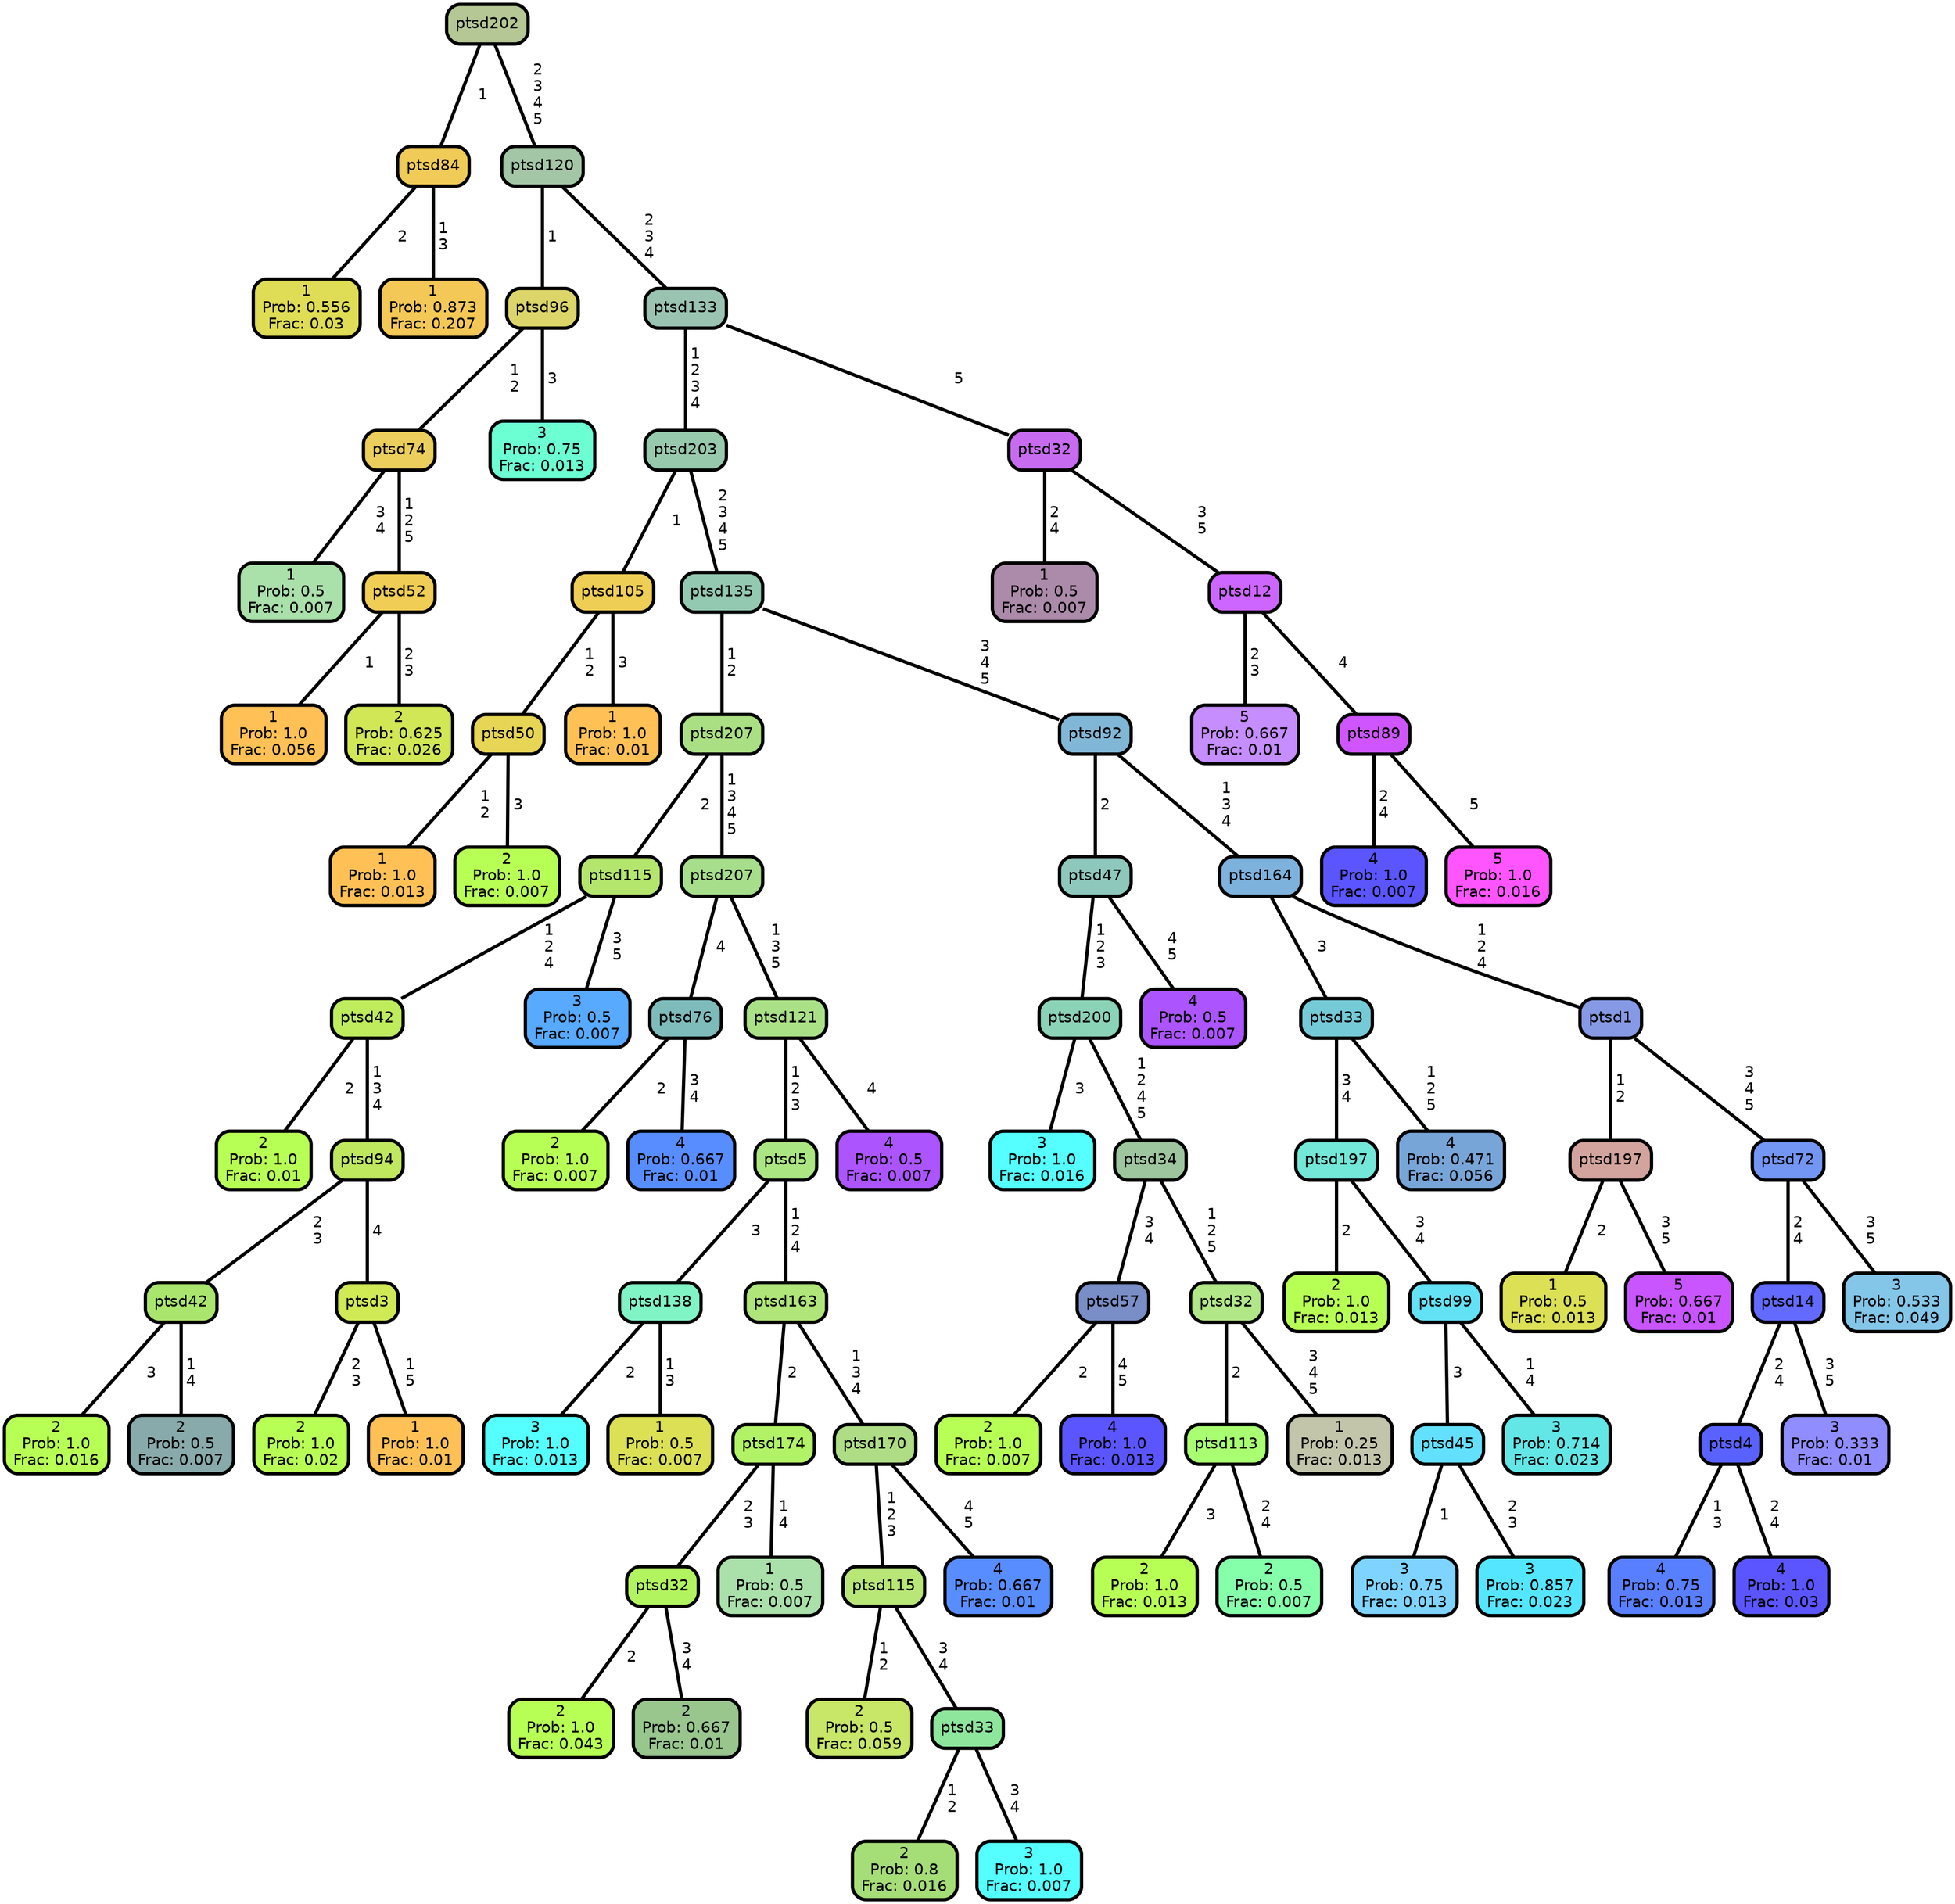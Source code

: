 graph Tree {
node [shape=box, style="filled, rounded",color="black",penwidth="3",fontcolor="black",                 fontname=helvetica] ;
graph [ranksep="0 equally", splines=straight,                 bgcolor=transparent, dpi=60] ;
edge [fontname=helvetica, color=black] ;
0 [label="1
Prob: 0.556
Frac: 0.03", fillcolor="#dfdc55"] ;
1 [label="ptsd84",href=".//ptsd84.svg", fillcolor="#f1cb57"] ;
2 [label="1
Prob: 0.873
Frac: 0.207", fillcolor="#f4c857"] ;
3 [label="ptsd202",href=".//ptsd202.svg", fillcolor="#b5c794"] ;
4 [label="1
Prob: 0.5
Frac: 0.007", fillcolor="#aae0aa"] ;
5 [label="ptsd74",href=".//ptsd74.svg", fillcolor="#ebce5b"] ;
6 [label="1
Prob: 1.0
Frac: 0.056", fillcolor="#ffc155"] ;
7 [label="ptsd52",href=".//ptsd52.svg", fillcolor="#f0cd55"] ;
8 [label="2
Prob: 0.625
Frac: 0.026", fillcolor="#d2e755"] ;
9 [label="ptsd96",href=".//ptsd96.svg", fillcolor="#dbd56a"] ;
10 [label="3
Prob: 0.75
Frac: 0.013", fillcolor="#6dffd4"] ;
11 [label="ptsd120",href=".//ptsd120.svg", fillcolor="#a3c6a7"] ;
12 [label="1
Prob: 1.0
Frac: 0.013", fillcolor="#ffc155"] ;
13 [label="ptsd50",href=".//ptsd50.svg", fillcolor="#e7d555"] ;
14 [label="2
Prob: 1.0
Frac: 0.007", fillcolor="#b8ff55"] ;
15 [label="ptsd105",href=".//ptsd105.svg", fillcolor="#efce55"] ;
16 [label="1
Prob: 1.0
Frac: 0.01", fillcolor="#ffc155"] ;
17 [label="ptsd203",href=".//ptsd203.svg", fillcolor="#97c9ad"] ;
18 [label="2
Prob: 1.0
Frac: 0.01", fillcolor="#b8ff55"] ;
19 [label="ptsd42",href=".//ptsd42.svg", fillcolor="#beec5d"] ;
20 [label="2
Prob: 1.0
Frac: 0.016", fillcolor="#b8ff55"] ;
21 [label="ptsd42",href=".//ptsd42.svg", fillcolor="#aae66d"] ;
22 [label="2
Prob: 0.5
Frac: 0.007", fillcolor="#89aaaa"] ;
23 [label="ptsd94",href=".//ptsd94.svg", fillcolor="#bfe85f"] ;
24 [label="2
Prob: 1.0
Frac: 0.02", fillcolor="#b8ff55"] ;
25 [label="ptsd3",href=".//ptsd3.svg", fillcolor="#cfea55"] ;
26 [label="1
Prob: 1.0
Frac: 0.01", fillcolor="#ffc155"] ;
27 [label="ptsd115",href=".//ptsd115.svg", fillcolor="#b4e56d"] ;
28 [label="3
Prob: 0.5
Frac: 0.007", fillcolor="#57aaff"] ;
29 [label="ptsd207",href=".//ptsd207.svg", fillcolor="#aae083"] ;
30 [label="2
Prob: 1.0
Frac: 0.007", fillcolor="#b8ff55"] ;
31 [label="ptsd76",href=".//ptsd76.svg", fillcolor="#7ebbbb"] ;
32 [label="4
Prob: 0.667
Frac: 0.01", fillcolor="#588dff"] ;
33 [label="ptsd207",href=".//ptsd207.svg", fillcolor="#a6de8b"] ;
34 [label="3
Prob: 1.0
Frac: 0.013", fillcolor="#55ffff"] ;
35 [label="ptsd138",href=".//ptsd138.svg", fillcolor="#81f4c6"] ;
36 [label="1
Prob: 0.5
Frac: 0.007", fillcolor="#dbe055"] ;
37 [label="ptsd5",href=".//ptsd5.svg", fillcolor="#aae782"] ;
38 [label="2
Prob: 1.0
Frac: 0.043", fillcolor="#b8ff55"] ;
39 [label="ptsd32",href=".//ptsd32.svg", fillcolor="#b2f45f"] ;
40 [label="2
Prob: 0.667
Frac: 0.01", fillcolor="#98c68d"] ;
41 [label="ptsd174",href=".//ptsd174.svg", fillcolor="#b1f267"] ;
42 [label="1
Prob: 0.5
Frac: 0.007", fillcolor="#aae0aa"] ;
43 [label="ptsd163",href=".//ptsd163.svg", fillcolor="#afe579"] ;
44 [label="2
Prob: 0.5
Frac: 0.059", fillcolor="#c8e667"] ;
45 [label="ptsd115",href=".//ptsd115.svg", fillcolor="#b8e677"] ;
46 [label="2
Prob: 0.8
Frac: 0.016", fillcolor="#a5dd77"] ;
47 [label="ptsd33",href=".//ptsd33.svg", fillcolor="#8ee69d"] ;
48 [label="3
Prob: 1.0
Frac: 0.007", fillcolor="#55ffff"] ;
49 [label="ptsd170",href=".//ptsd170.svg", fillcolor="#aedd85"] ;
50 [label="4
Prob: 0.667
Frac: 0.01", fillcolor="#588dff"] ;
51 [label="ptsd121",href=".//ptsd121.svg", fillcolor="#aae187"] ;
52 [label="4
Prob: 0.5
Frac: 0.007", fillcolor="#ac55ff"] ;
53 [label="ptsd135",href=".//ptsd135.svg", fillcolor="#93c9b1"] ;
54 [label="3
Prob: 1.0
Frac: 0.016", fillcolor="#55ffff"] ;
55 [label="ptsd200",href=".//ptsd200.svg", fillcolor="#8bd3b6"] ;
56 [label="2
Prob: 1.0
Frac: 0.007", fillcolor="#b8ff55"] ;
57 [label="ptsd57",href=".//ptsd57.svg", fillcolor="#798dc6"] ;
58 [label="4
Prob: 1.0
Frac: 0.013", fillcolor="#5a55ff"] ;
59 [label="ptsd34",href=".//ptsd34.svg", fillcolor="#9dc69f"] ;
60 [label="2
Prob: 1.0
Frac: 0.013", fillcolor="#b8ff55"] ;
61 [label="ptsd113",href=".//ptsd113.svg", fillcolor="#a7ff71"] ;
62 [label="2
Prob: 0.5
Frac: 0.007", fillcolor="#86ffaa"] ;
63 [label="ptsd32",href=".//ptsd32.svg", fillcolor="#b2e788"] ;
64 [label="1
Prob: 0.25
Frac: 0.013", fillcolor="#c2c5aa"] ;
65 [label="ptsd47",href=".//ptsd47.svg", fillcolor="#8ec8bc"] ;
66 [label="4
Prob: 0.5
Frac: 0.007", fillcolor="#ac55ff"] ;
67 [label="ptsd92",href=".//ptsd92.svg", fillcolor="#81b7d6"] ;
68 [label="2
Prob: 1.0
Frac: 0.013", fillcolor="#b8ff55"] ;
69 [label="ptsd197",href=".//ptsd197.svg", fillcolor="#73e7d8"] ;
70 [label="3
Prob: 0.75
Frac: 0.013", fillcolor="#7fd4ff"] ;
71 [label="ptsd45",href=".//ptsd45.svg", fillcolor="#64e0ff"] ;
72 [label="3
Prob: 0.857
Frac: 0.023", fillcolor="#55e6ff"] ;
73 [label="ptsd99",href=".//ptsd99.svg", fillcolor="#64e2f5"] ;
74 [label="3
Prob: 0.714
Frac: 0.023", fillcolor="#63e6e6"] ;
75 [label="ptsd33",href=".//ptsd33.svg", fillcolor="#75cad7"] ;
76 [label="4
Prob: 0.471
Frac: 0.056", fillcolor="#78a5d7"] ;
77 [label="ptsd164",href=".//ptsd164.svg", fillcolor="#7db2dd"] ;
78 [label="1
Prob: 0.5
Frac: 0.013", fillcolor="#dbe055"] ;
79 [label="ptsd197",href=".//ptsd197.svg", fillcolor="#d3a49d"] ;
80 [label="5
Prob: 0.667
Frac: 0.01", fillcolor="#c855ff"] ;
81 [label="ptsd1",href=".//ptsd1.svg", fillcolor="#8599e4"] ;
82 [label="4
Prob: 0.75
Frac: 0.013", fillcolor="#587fff"] ;
83 [label="ptsd4",href=".//ptsd4.svg", fillcolor="#5962ff"] ;
84 [label="4
Prob: 1.0
Frac: 0.03", fillcolor="#5a55ff"] ;
85 [label="ptsd14",href=".//ptsd14.svg", fillcolor="#636aff"] ;
86 [label="3
Prob: 0.333
Frac: 0.01", fillcolor="#8f8dff"] ;
87 [label="ptsd72",href=".//ptsd72.svg", fillcolor="#7396f4"] ;
88 [label="3
Prob: 0.533
Frac: 0.049", fillcolor="#84c6e8"] ;
89 [label="ptsd133",href=".//ptsd133.svg", fillcolor="#9ac4b1"] ;
90 [label="1
Prob: 0.5
Frac: 0.007", fillcolor="#ac8baa"] ;
91 [label="ptsd32",href=".//ptsd32.svg", fillcolor="#c76cf0"] ;
92 [label="5
Prob: 0.667
Frac: 0.01", fillcolor="#c68dff"] ;
93 [label="ptsd12",href=".//ptsd12.svg", fillcolor="#cd66ff"] ;
94 [label="4
Prob: 1.0
Frac: 0.007", fillcolor="#5a55ff"] ;
95 [label="ptsd89",href=".//ptsd89.svg", fillcolor="#cf55ff"] ;
96 [label="5
Prob: 1.0
Frac: 0.016", fillcolor="#ff55ff"] ;
1 -- 0 [label=" 2",penwidth=3] ;
1 -- 2 [label=" 1\n 3",penwidth=3] ;
3 -- 1 [label=" 1",penwidth=3] ;
3 -- 11 [label=" 2\n 3\n 4\n 5",penwidth=3] ;
5 -- 4 [label=" 3\n 4",penwidth=3] ;
5 -- 7 [label=" 1\n 2\n 5",penwidth=3] ;
7 -- 6 [label=" 1",penwidth=3] ;
7 -- 8 [label=" 2\n 3",penwidth=3] ;
9 -- 5 [label=" 1\n 2",penwidth=3] ;
9 -- 10 [label=" 3",penwidth=3] ;
11 -- 9 [label=" 1",penwidth=3] ;
11 -- 89 [label=" 2\n 3\n 4",penwidth=3] ;
13 -- 12 [label=" 1\n 2",penwidth=3] ;
13 -- 14 [label=" 3",penwidth=3] ;
15 -- 13 [label=" 1\n 2",penwidth=3] ;
15 -- 16 [label=" 3",penwidth=3] ;
17 -- 15 [label=" 1",penwidth=3] ;
17 -- 53 [label=" 2\n 3\n 4\n 5",penwidth=3] ;
19 -- 18 [label=" 2",penwidth=3] ;
19 -- 23 [label=" 1\n 3\n 4",penwidth=3] ;
21 -- 20 [label=" 3",penwidth=3] ;
21 -- 22 [label=" 1\n 4",penwidth=3] ;
23 -- 21 [label=" 2\n 3",penwidth=3] ;
23 -- 25 [label=" 4",penwidth=3] ;
25 -- 24 [label=" 2\n 3",penwidth=3] ;
25 -- 26 [label=" 1\n 5",penwidth=3] ;
27 -- 19 [label=" 1\n 2\n 4",penwidth=3] ;
27 -- 28 [label=" 3\n 5",penwidth=3] ;
29 -- 27 [label=" 2",penwidth=3] ;
29 -- 33 [label=" 1\n 3\n 4\n 5",penwidth=3] ;
31 -- 30 [label=" 2",penwidth=3] ;
31 -- 32 [label=" 3\n 4",penwidth=3] ;
33 -- 31 [label=" 4",penwidth=3] ;
33 -- 51 [label=" 1\n 3\n 5",penwidth=3] ;
35 -- 34 [label=" 2",penwidth=3] ;
35 -- 36 [label=" 1\n 3",penwidth=3] ;
37 -- 35 [label=" 3",penwidth=3] ;
37 -- 43 [label=" 1\n 2\n 4",penwidth=3] ;
39 -- 38 [label=" 2",penwidth=3] ;
39 -- 40 [label=" 3\n 4",penwidth=3] ;
41 -- 39 [label=" 2\n 3",penwidth=3] ;
41 -- 42 [label=" 1\n 4",penwidth=3] ;
43 -- 41 [label=" 2",penwidth=3] ;
43 -- 49 [label=" 1\n 3\n 4",penwidth=3] ;
45 -- 44 [label=" 1\n 2",penwidth=3] ;
45 -- 47 [label=" 3\n 4",penwidth=3] ;
47 -- 46 [label=" 1\n 2",penwidth=3] ;
47 -- 48 [label=" 3\n 4",penwidth=3] ;
49 -- 45 [label=" 1\n 2\n 3",penwidth=3] ;
49 -- 50 [label=" 4\n 5",penwidth=3] ;
51 -- 37 [label=" 1\n 2\n 3",penwidth=3] ;
51 -- 52 [label=" 4",penwidth=3] ;
53 -- 29 [label=" 1\n 2",penwidth=3] ;
53 -- 67 [label=" 3\n 4\n 5",penwidth=3] ;
55 -- 54 [label=" 3",penwidth=3] ;
55 -- 59 [label=" 1\n 2\n 4\n 5",penwidth=3] ;
57 -- 56 [label=" 2",penwidth=3] ;
57 -- 58 [label=" 4\n 5",penwidth=3] ;
59 -- 57 [label=" 3\n 4",penwidth=3] ;
59 -- 63 [label=" 1\n 2\n 5",penwidth=3] ;
61 -- 60 [label=" 3",penwidth=3] ;
61 -- 62 [label=" 2\n 4",penwidth=3] ;
63 -- 61 [label=" 2",penwidth=3] ;
63 -- 64 [label=" 3\n 4\n 5",penwidth=3] ;
65 -- 55 [label=" 1\n 2\n 3",penwidth=3] ;
65 -- 66 [label=" 4\n 5",penwidth=3] ;
67 -- 65 [label=" 2",penwidth=3] ;
67 -- 77 [label=" 1\n 3\n 4",penwidth=3] ;
69 -- 68 [label=" 2",penwidth=3] ;
69 -- 73 [label=" 3\n 4",penwidth=3] ;
71 -- 70 [label=" 1",penwidth=3] ;
71 -- 72 [label=" 2\n 3",penwidth=3] ;
73 -- 71 [label=" 3",penwidth=3] ;
73 -- 74 [label=" 1\n 4",penwidth=3] ;
75 -- 69 [label=" 3\n 4",penwidth=3] ;
75 -- 76 [label=" 1\n 2\n 5",penwidth=3] ;
77 -- 75 [label=" 3",penwidth=3] ;
77 -- 81 [label=" 1\n 2\n 4",penwidth=3] ;
79 -- 78 [label=" 2",penwidth=3] ;
79 -- 80 [label=" 3\n 5",penwidth=3] ;
81 -- 79 [label=" 1\n 2",penwidth=3] ;
81 -- 87 [label=" 3\n 4\n 5",penwidth=3] ;
83 -- 82 [label=" 1\n 3",penwidth=3] ;
83 -- 84 [label=" 2\n 4",penwidth=3] ;
85 -- 83 [label=" 2\n 4",penwidth=3] ;
85 -- 86 [label=" 3\n 5",penwidth=3] ;
87 -- 85 [label=" 2\n 4",penwidth=3] ;
87 -- 88 [label=" 3\n 5",penwidth=3] ;
89 -- 17 [label=" 1\n 2\n 3\n 4",penwidth=3] ;
89 -- 91 [label=" 5",penwidth=3] ;
91 -- 90 [label=" 2\n 4",penwidth=3] ;
91 -- 93 [label=" 3\n 5",penwidth=3] ;
93 -- 92 [label=" 2\n 3",penwidth=3] ;
93 -- 95 [label=" 4",penwidth=3] ;
95 -- 94 [label=" 2\n 4",penwidth=3] ;
95 -- 96 [label=" 5",penwidth=3] ;
{rank = same;}}
